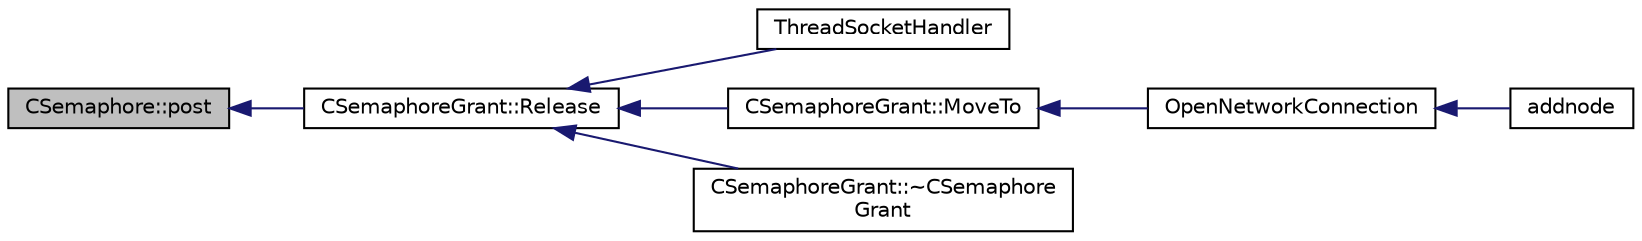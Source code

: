 digraph "CSemaphore::post"
{
  edge [fontname="Helvetica",fontsize="10",labelfontname="Helvetica",labelfontsize="10"];
  node [fontname="Helvetica",fontsize="10",shape=record];
  rankdir="LR";
  Node3 [label="CSemaphore::post",height=0.2,width=0.4,color="black", fillcolor="grey75", style="filled", fontcolor="black"];
  Node3 -> Node4 [dir="back",color="midnightblue",fontsize="10",style="solid",fontname="Helvetica"];
  Node4 [label="CSemaphoreGrant::Release",height=0.2,width=0.4,color="black", fillcolor="white", style="filled",URL="$class_c_semaphore_grant.html#a8d985eeace74e037baeb39bd2d586576"];
  Node4 -> Node5 [dir="back",color="midnightblue",fontsize="10",style="solid",fontname="Helvetica"];
  Node5 [label="ThreadSocketHandler",height=0.2,width=0.4,color="black", fillcolor="white", style="filled",URL="$net_8cpp.html#aa1111c12121e039bbd8eedb556e4514a"];
  Node4 -> Node6 [dir="back",color="midnightblue",fontsize="10",style="solid",fontname="Helvetica"];
  Node6 [label="CSemaphoreGrant::MoveTo",height=0.2,width=0.4,color="black", fillcolor="white", style="filled",URL="$class_c_semaphore_grant.html#ab3e6f84f304703abc52517b0c8de26cf"];
  Node6 -> Node7 [dir="back",color="midnightblue",fontsize="10",style="solid",fontname="Helvetica"];
  Node7 [label="OpenNetworkConnection",height=0.2,width=0.4,color="black", fillcolor="white", style="filled",URL="$net_8h.html#aa19cb8e6cf23a990e585f2bbf9ece276"];
  Node7 -> Node8 [dir="back",color="midnightblue",fontsize="10",style="solid",fontname="Helvetica"];
  Node8 [label="addnode",height=0.2,width=0.4,color="black", fillcolor="white", style="filled",URL="$rpcnet_8cpp.html#ab455bfd729ba34d3bb55b716e62405a3"];
  Node4 -> Node9 [dir="back",color="midnightblue",fontsize="10",style="solid",fontname="Helvetica"];
  Node9 [label="CSemaphoreGrant::~CSemaphore\lGrant",height=0.2,width=0.4,color="black", fillcolor="white", style="filled",URL="$class_c_semaphore_grant.html#aaba5579eb3ad3647d79e71c9970dcb54"];
}
